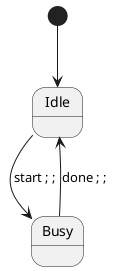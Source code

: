 @startuml
state "Idle" as i
state "Busy" as b
[*] --> i
i --> b : start ; ; 
b --> i : done ; ; 
@enduml